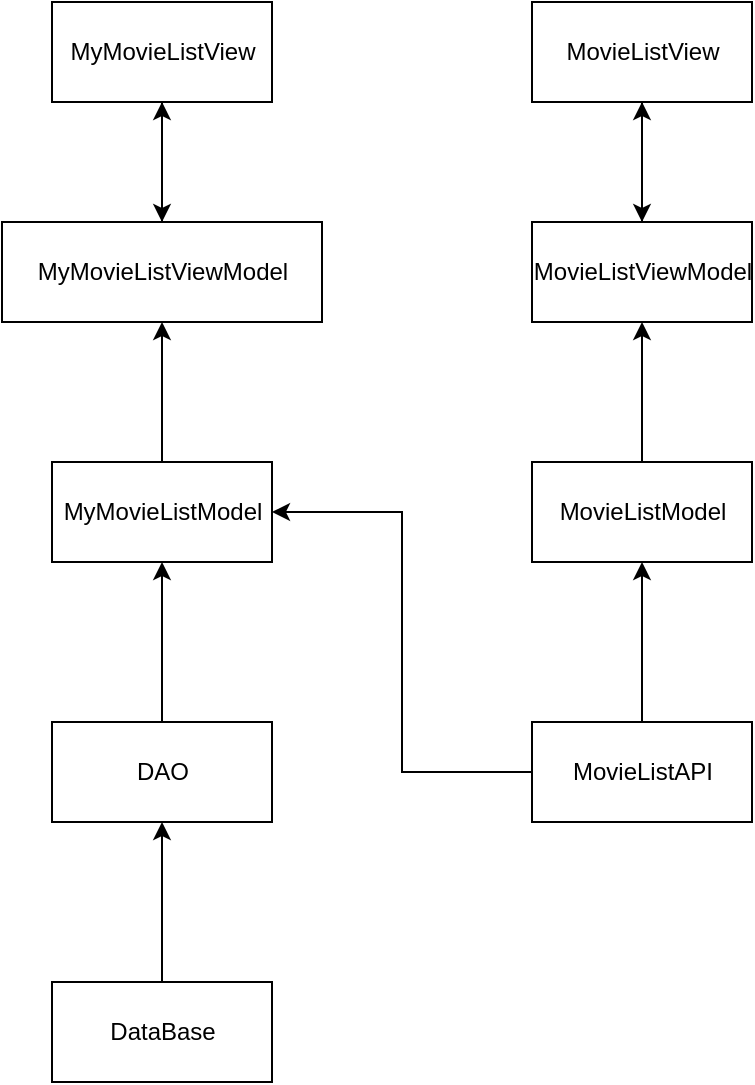 <mxfile version="14.5.1" type="device"><diagram id="ALy4KTKsk_qYu9xC9Lgh" name="Page-1"><mxGraphModel dx="2526" dy="1452" grid="1" gridSize="10" guides="1" tooltips="1" connect="1" arrows="1" fold="1" page="1" pageScale="1" pageWidth="850" pageHeight="1100" math="0" shadow="0"><root><mxCell id="0"/><mxCell id="1" parent="0"/><mxCell id="01I_UsJ30-x89k_zc6xY-6" style="edgeStyle=orthogonalEdgeStyle;rounded=0;orthogonalLoop=1;jettySize=auto;html=1;" edge="1" parent="1" source="01I_UsJ30-x89k_zc6xY-3" target="01I_UsJ30-x89k_zc6xY-4"><mxGeometry relative="1" as="geometry"/></mxCell><mxCell id="01I_UsJ30-x89k_zc6xY-3" value="MovieListView" style="html=1;" vertex="1" parent="1"><mxGeometry x="370" y="200" width="110" height="50" as="geometry"/></mxCell><mxCell id="01I_UsJ30-x89k_zc6xY-5" style="edgeStyle=orthogonalEdgeStyle;rounded=0;orthogonalLoop=1;jettySize=auto;html=1;entryX=0.5;entryY=1;entryDx=0;entryDy=0;" edge="1" parent="1" source="01I_UsJ30-x89k_zc6xY-4" target="01I_UsJ30-x89k_zc6xY-3"><mxGeometry relative="1" as="geometry"/></mxCell><mxCell id="01I_UsJ30-x89k_zc6xY-4" value="MovieListViewModel" style="html=1;" vertex="1" parent="1"><mxGeometry x="370" y="310" width="110" height="50" as="geometry"/></mxCell><mxCell id="01I_UsJ30-x89k_zc6xY-8" style="edgeStyle=orthogonalEdgeStyle;rounded=0;orthogonalLoop=1;jettySize=auto;html=1;" edge="1" parent="1" source="01I_UsJ30-x89k_zc6xY-7" target="01I_UsJ30-x89k_zc6xY-4"><mxGeometry relative="1" as="geometry"/></mxCell><mxCell id="01I_UsJ30-x89k_zc6xY-7" value="MovieListModel" style="html=1;" vertex="1" parent="1"><mxGeometry x="370" y="430" width="110" height="50" as="geometry"/></mxCell><mxCell id="01I_UsJ30-x89k_zc6xY-10" style="edgeStyle=orthogonalEdgeStyle;rounded=0;orthogonalLoop=1;jettySize=auto;html=1;entryX=0.5;entryY=1;entryDx=0;entryDy=0;" edge="1" parent="1" source="01I_UsJ30-x89k_zc6xY-9" target="01I_UsJ30-x89k_zc6xY-7"><mxGeometry relative="1" as="geometry"/></mxCell><mxCell id="01I_UsJ30-x89k_zc6xY-19" style="edgeStyle=orthogonalEdgeStyle;rounded=0;orthogonalLoop=1;jettySize=auto;html=1;entryX=1;entryY=0.5;entryDx=0;entryDy=0;" edge="1" parent="1" source="01I_UsJ30-x89k_zc6xY-9" target="01I_UsJ30-x89k_zc6xY-14"><mxGeometry relative="1" as="geometry"/></mxCell><mxCell id="01I_UsJ30-x89k_zc6xY-9" value="MovieListAPI" style="html=1;" vertex="1" parent="1"><mxGeometry x="370" y="560" width="110" height="50" as="geometry"/></mxCell><mxCell id="01I_UsJ30-x89k_zc6xY-15" style="edgeStyle=orthogonalEdgeStyle;rounded=0;orthogonalLoop=1;jettySize=auto;html=1;entryX=0.5;entryY=1;entryDx=0;entryDy=0;" edge="1" parent="1" source="01I_UsJ30-x89k_zc6xY-11" target="01I_UsJ30-x89k_zc6xY-14"><mxGeometry relative="1" as="geometry"/></mxCell><mxCell id="01I_UsJ30-x89k_zc6xY-11" value="DAO" style="html=1;" vertex="1" parent="1"><mxGeometry x="130" y="560" width="110" height="50" as="geometry"/></mxCell><mxCell id="01I_UsJ30-x89k_zc6xY-22" style="edgeStyle=orthogonalEdgeStyle;rounded=0;orthogonalLoop=1;jettySize=auto;html=1;" edge="1" parent="1" source="01I_UsJ30-x89k_zc6xY-14" target="01I_UsJ30-x89k_zc6xY-20"><mxGeometry relative="1" as="geometry"/></mxCell><mxCell id="01I_UsJ30-x89k_zc6xY-14" value="MyMovieListModel" style="html=1;" vertex="1" parent="1"><mxGeometry x="130" y="430" width="110" height="50" as="geometry"/></mxCell><mxCell id="01I_UsJ30-x89k_zc6xY-17" style="edgeStyle=orthogonalEdgeStyle;rounded=0;orthogonalLoop=1;jettySize=auto;html=1;" edge="1" parent="1" source="01I_UsJ30-x89k_zc6xY-16" target="01I_UsJ30-x89k_zc6xY-11"><mxGeometry relative="1" as="geometry"/></mxCell><mxCell id="01I_UsJ30-x89k_zc6xY-16" value="DataBase&lt;br&gt;" style="html=1;" vertex="1" parent="1"><mxGeometry x="130" y="690" width="110" height="50" as="geometry"/></mxCell><mxCell id="01I_UsJ30-x89k_zc6xY-23" style="edgeStyle=orthogonalEdgeStyle;rounded=0;orthogonalLoop=1;jettySize=auto;html=1;" edge="1" parent="1" source="01I_UsJ30-x89k_zc6xY-20" target="01I_UsJ30-x89k_zc6xY-21"><mxGeometry relative="1" as="geometry"/></mxCell><mxCell id="01I_UsJ30-x89k_zc6xY-20" value="MyMovieListViewModel" style="html=1;" vertex="1" parent="1"><mxGeometry x="105" y="310" width="160" height="50" as="geometry"/></mxCell><mxCell id="01I_UsJ30-x89k_zc6xY-24" style="edgeStyle=orthogonalEdgeStyle;rounded=0;orthogonalLoop=1;jettySize=auto;html=1;entryX=0.5;entryY=0;entryDx=0;entryDy=0;" edge="1" parent="1" source="01I_UsJ30-x89k_zc6xY-21" target="01I_UsJ30-x89k_zc6xY-20"><mxGeometry relative="1" as="geometry"/></mxCell><mxCell id="01I_UsJ30-x89k_zc6xY-21" value="MyMovieListView" style="html=1;" vertex="1" parent="1"><mxGeometry x="130" y="200" width="110" height="50" as="geometry"/></mxCell></root></mxGraphModel></diagram></mxfile>